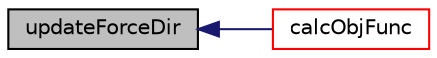 digraph "updateForceDir"
{
  bgcolor="transparent";
  edge [fontname="Helvetica",fontsize="10",labelfontname="Helvetica",labelfontsize="10"];
  node [fontname="Helvetica",fontsize="10",shape=record];
  rankdir="LR";
  Node20 [label="updateForceDir",height=0.2,width=0.4,color="black", fillcolor="grey75", style="filled", fontcolor="black"];
  Node20 -> Node21 [dir="back",color="midnightblue",fontsize="10",style="solid",fontname="Helvetica"];
  Node21 [label="calcObjFunc",height=0.2,width=0.4,color="red",URL="$classFoam_1_1DAObjFuncForce.html#aff7d67902025442333a1a88cce51695e",tooltip="calculate the value of objective function "];
}
